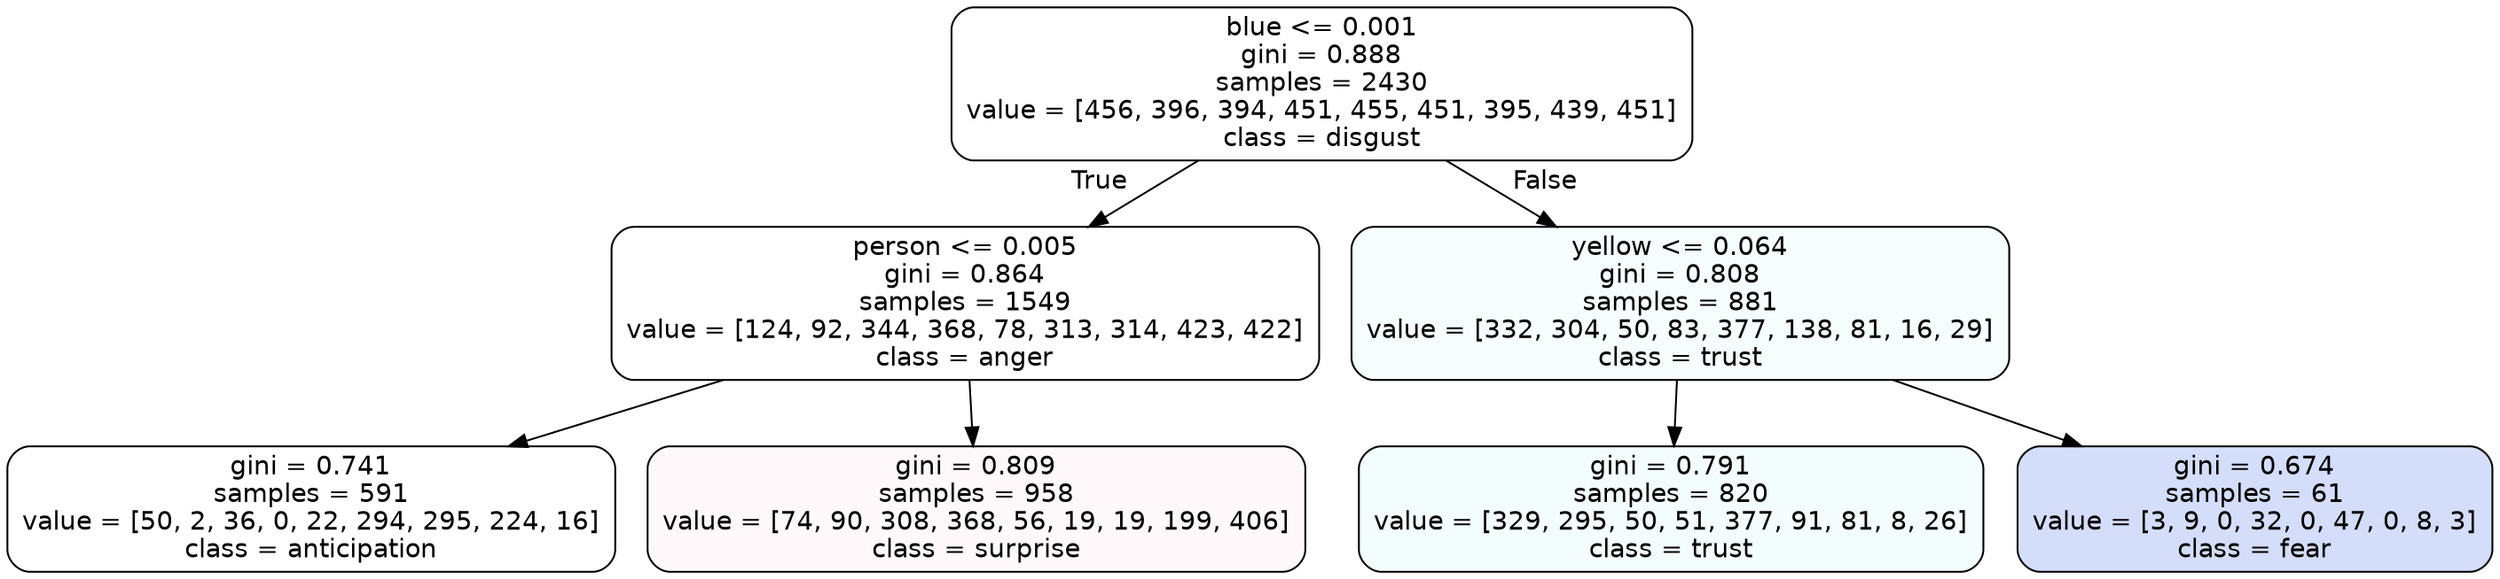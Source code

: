 digraph Tree {
node [shape=box, style="filled, rounded", color="black", fontname=helvetica] ;
edge [fontname=helvetica] ;
0 [label="blue <= 0.001\ngini = 0.888\nsamples = 2430\nvalue = [456, 396, 394, 451, 455, 451, 395, 439, 451]\nclass = disgust", fillcolor="#e5813900"] ;
1 [label="person <= 0.005\ngini = 0.864\nsamples = 1549\nvalue = [124, 92, 344, 368, 78, 313, 314, 423, 422]\nclass = anger", fillcolor="#e539d700"] ;
0 -> 1 [labeldistance=2.5, labelangle=45, headlabel="True"] ;
2 [label="gini = 0.741\nsamples = 591\nvalue = [50, 2, 36, 0, 22, 294, 295, 224, 16]\nclass = anticipation", fillcolor="#8139e500"] ;
1 -> 2 ;
3 [label="gini = 0.809\nsamples = 958\nvalue = [74, 90, 308, 368, 56, 19, 19, 199, 406]\nclass = surprise", fillcolor="#e5396408"] ;
1 -> 3 ;
4 [label="yellow <= 0.064\ngini = 0.808\nsamples = 881\nvalue = [332, 304, 50, 83, 377, 138, 81, 16, 29]\nclass = trust", fillcolor="#39d7e50b"] ;
0 -> 4 [labeldistance=2.5, labelangle=-45, headlabel="False"] ;
5 [label="gini = 0.791\nsamples = 820\nvalue = [329, 295, 50, 51, 377, 91, 81, 8, 26]\nclass = trust", fillcolor="#39d7e50d"] ;
4 -> 5 ;
6 [label="gini = 0.674\nsamples = 61\nvalue = [3, 9, 0, 32, 0, 47, 0, 8, 3]\nclass = fear", fillcolor="#3964e537"] ;
4 -> 6 ;
}
